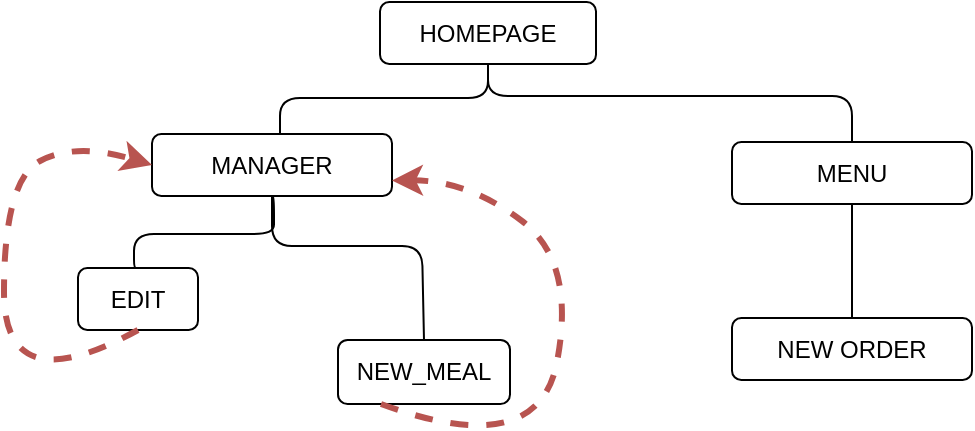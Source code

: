 <mxfile version="13.9.6" type="github">
  <diagram id="fmoOgIwc2Ryi2yWn_nhG" name="Page-1">
    <mxGraphModel dx="585" dy="458" grid="0" gridSize="10" guides="1" tooltips="1" connect="1" arrows="1" fold="1" page="0" pageScale="1" pageWidth="827" pageHeight="1169" math="0" shadow="0">
      <root>
        <mxCell id="0" />
        <mxCell id="1" parent="0" />
        <mxCell id="tlHwndu2FwY0ey7UhcEU-4" style="edgeStyle=orthogonalEdgeStyle;rounded=1;orthogonalLoop=1;jettySize=auto;html=1;endArrow=none;endFill=0;" edge="1" parent="1" source="tlHwndu2FwY0ey7UhcEU-1" target="tlHwndu2FwY0ey7UhcEU-2">
          <mxGeometry relative="1" as="geometry">
            <Array as="points">
              <mxPoint x="303" y="137" />
              <mxPoint x="199" y="137" />
            </Array>
          </mxGeometry>
        </mxCell>
        <mxCell id="tlHwndu2FwY0ey7UhcEU-1" value="HOMEPAGE" style="rounded=1;whiteSpace=wrap;html=1;" vertex="1" parent="1">
          <mxGeometry x="249" y="89" width="108" height="31" as="geometry" />
        </mxCell>
        <mxCell id="tlHwndu2FwY0ey7UhcEU-2" value="MANAGER" style="rounded=1;whiteSpace=wrap;html=1;" vertex="1" parent="1">
          <mxGeometry x="135" y="155" width="120" height="31" as="geometry" />
        </mxCell>
        <mxCell id="tlHwndu2FwY0ey7UhcEU-3" value="MENU" style="rounded=1;whiteSpace=wrap;html=1;" vertex="1" parent="1">
          <mxGeometry x="425" y="159" width="120" height="31" as="geometry" />
        </mxCell>
        <mxCell id="tlHwndu2FwY0ey7UhcEU-5" style="edgeStyle=orthogonalEdgeStyle;rounded=1;orthogonalLoop=1;jettySize=auto;html=1;endArrow=none;endFill=0;entryX=0.5;entryY=0;entryDx=0;entryDy=0;exitX=0.5;exitY=1;exitDx=0;exitDy=0;" edge="1" parent="1" source="tlHwndu2FwY0ey7UhcEU-1" target="tlHwndu2FwY0ey7UhcEU-3">
          <mxGeometry relative="1" as="geometry">
            <mxPoint x="313" y="130" as="sourcePoint" />
            <mxPoint x="209" y="167" as="targetPoint" />
            <Array as="points">
              <mxPoint x="303" y="136" />
              <mxPoint x="485" y="136" />
            </Array>
          </mxGeometry>
        </mxCell>
        <mxCell id="tlHwndu2FwY0ey7UhcEU-6" value="EDIT" style="rounded=1;whiteSpace=wrap;html=1;" vertex="1" parent="1">
          <mxGeometry x="98" y="222" width="60" height="31" as="geometry" />
        </mxCell>
        <mxCell id="tlHwndu2FwY0ey7UhcEU-7" value="NEW_MEAL" style="rounded=1;whiteSpace=wrap;html=1;" vertex="1" parent="1">
          <mxGeometry x="228" y="258" width="86" height="32" as="geometry" />
        </mxCell>
        <mxCell id="tlHwndu2FwY0ey7UhcEU-8" style="edgeStyle=orthogonalEdgeStyle;rounded=1;orthogonalLoop=1;jettySize=auto;html=1;endArrow=none;endFill=0;exitX=0.5;exitY=1;exitDx=0;exitDy=0;entryX=0.5;entryY=0;entryDx=0;entryDy=0;" edge="1" parent="1" source="tlHwndu2FwY0ey7UhcEU-2" target="tlHwndu2FwY0ey7UhcEU-6">
          <mxGeometry relative="1" as="geometry">
            <mxPoint x="196" y="195" as="sourcePoint" />
            <mxPoint x="92" y="230" as="targetPoint" />
            <Array as="points">
              <mxPoint x="196" y="186" />
              <mxPoint x="196" y="205" />
              <mxPoint x="126" y="205" />
            </Array>
          </mxGeometry>
        </mxCell>
        <mxCell id="tlHwndu2FwY0ey7UhcEU-12" value="" style="endArrow=none;html=1;exitX=0.5;exitY=1;exitDx=0;exitDy=0;entryX=0.5;entryY=0;entryDx=0;entryDy=0;rounded=1;" edge="1" parent="1" source="tlHwndu2FwY0ey7UhcEU-2" target="tlHwndu2FwY0ey7UhcEU-7">
          <mxGeometry width="50" height="50" relative="1" as="geometry">
            <mxPoint x="236" y="280" as="sourcePoint" />
            <mxPoint x="286" y="230" as="targetPoint" />
            <Array as="points">
              <mxPoint x="195" y="211" />
              <mxPoint x="270" y="211" />
            </Array>
          </mxGeometry>
        </mxCell>
        <mxCell id="tlHwndu2FwY0ey7UhcEU-13" value="" style="curved=1;endArrow=classic;html=1;exitX=0.25;exitY=1;exitDx=0;exitDy=0;entryX=1;entryY=0.75;entryDx=0;entryDy=0;fillColor=#f8cecc;strokeColor=#b85450;dashed=1;strokeWidth=3;" edge="1" parent="1" source="tlHwndu2FwY0ey7UhcEU-7" target="tlHwndu2FwY0ey7UhcEU-2">
          <mxGeometry width="50" height="50" relative="1" as="geometry">
            <mxPoint x="238" y="280" as="sourcePoint" />
            <mxPoint x="129" y="380" as="targetPoint" />
            <Array as="points">
              <mxPoint x="328" y="319" />
              <mxPoint x="347" y="219" />
              <mxPoint x="293" y="178" />
            </Array>
          </mxGeometry>
        </mxCell>
        <mxCell id="tlHwndu2FwY0ey7UhcEU-14" value="" style="curved=1;endArrow=classic;html=1;exitX=0.5;exitY=1;exitDx=0;exitDy=0;entryX=0;entryY=0.5;entryDx=0;entryDy=0;fillColor=#f8cecc;strokeColor=#b85450;dashed=1;strokeWidth=3;" edge="1" parent="1" source="tlHwndu2FwY0ey7UhcEU-6" target="tlHwndu2FwY0ey7UhcEU-2">
          <mxGeometry width="50" height="50" relative="1" as="geometry">
            <mxPoint x="263.5" y="297" as="sourcePoint" />
            <mxPoint x="265" y="188.25" as="targetPoint" />
            <Array as="points">
              <mxPoint x="61" y="290" />
              <mxPoint x="61" y="178" />
              <mxPoint x="97" y="159" />
            </Array>
          </mxGeometry>
        </mxCell>
        <mxCell id="tlHwndu2FwY0ey7UhcEU-15" value="NEW ORDER" style="rounded=1;whiteSpace=wrap;html=1;" vertex="1" parent="1">
          <mxGeometry x="425" y="247" width="120" height="31" as="geometry" />
        </mxCell>
        <mxCell id="tlHwndu2FwY0ey7UhcEU-17" value="" style="endArrow=none;html=1;strokeWidth=1;entryX=0.5;entryY=1;entryDx=0;entryDy=0;exitX=0.5;exitY=0;exitDx=0;exitDy=0;" edge="1" parent="1" source="tlHwndu2FwY0ey7UhcEU-15" target="tlHwndu2FwY0ey7UhcEU-3">
          <mxGeometry width="50" height="50" relative="1" as="geometry">
            <mxPoint x="383" y="280" as="sourcePoint" />
            <mxPoint x="433" y="230" as="targetPoint" />
          </mxGeometry>
        </mxCell>
      </root>
    </mxGraphModel>
  </diagram>
</mxfile>
